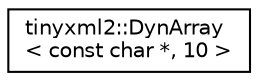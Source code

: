 digraph "Graphical Class Hierarchy"
{
  edge [fontname="Helvetica",fontsize="10",labelfontname="Helvetica",labelfontsize="10"];
  node [fontname="Helvetica",fontsize="10",shape=record];
  rankdir="LR";
  Node1 [label="tinyxml2::DynArray\l\< const char *, 10 \>",height=0.2,width=0.4,color="black", fillcolor="white", style="filled",URL="$classtinyxml2_1_1_dyn_array.html"];
}
